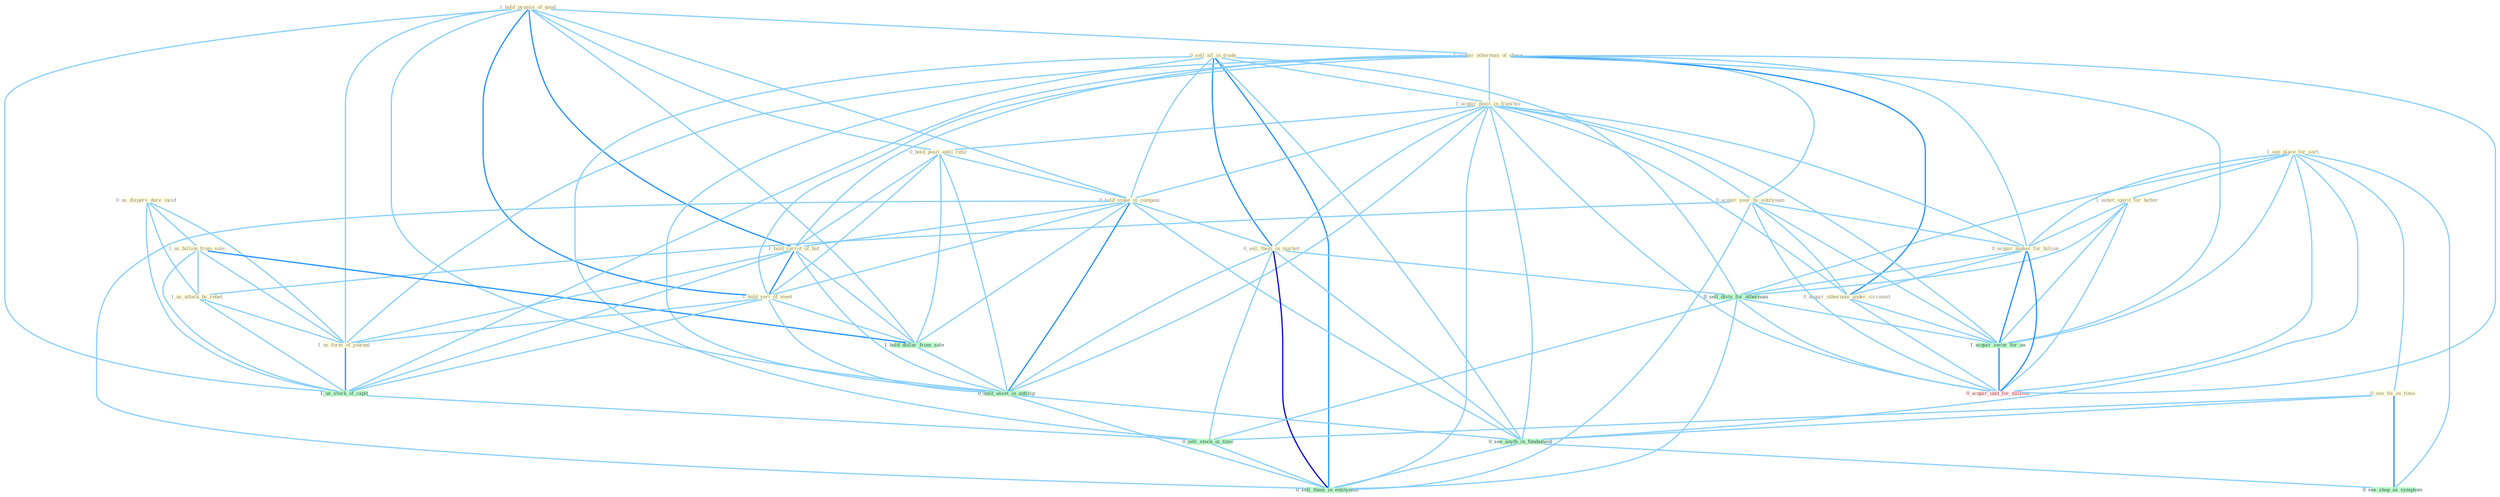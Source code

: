 Graph G{ 
    node
    [shape=polygon,style=filled,width=.5,height=.06,color="#BDFCC9",fixedsize=true,fontsize=4,
    fontcolor="#2f4f4f"];
    {node
    [color="#ffffe0", fontcolor="#8b7d6b"] "1_hold_promis_of_good " "0_sell_all_in_trade " "1_see_place_for_sort " "1_acquir_othernum_of_share " "0_us_dispers_dure_incid " "1_acquir_posit_in_franchis " "0_acquir_year_by_entitynam " "0_see_thi_as_time " "1_us_billion_from_sale " "1_us_attack_by_rebel " "0_hold_posit_until_retir " "0_hold_stake_in_compani " "1_hold_carrot_of_bid " "1_hold_seri_of_meet " "1_usher_spirit_for_better " "0_sell_them_in_market " "0_acquir_maker_for_billion " "0_acquir_othernum_under_circumst " "1_us_form_of_journal "}
{node [color="#fff0f5", fontcolor="#b22222"] "0_acquir_unit_for_million "}
edge [color="#B0E2FF"];

	"1_hold_promis_of_good " -- "1_acquir_othernum_of_share " [w="1", color="#87cefa" ];
	"1_hold_promis_of_good " -- "0_hold_posit_until_retir " [w="1", color="#87cefa" ];
	"1_hold_promis_of_good " -- "0_hold_stake_in_compani " [w="1", color="#87cefa" ];
	"1_hold_promis_of_good " -- "1_hold_carrot_of_bid " [w="2", color="#1e90ff" , len=0.8];
	"1_hold_promis_of_good " -- "1_hold_seri_of_meet " [w="2", color="#1e90ff" , len=0.8];
	"1_hold_promis_of_good " -- "1_us_form_of_journal " [w="1", color="#87cefa" ];
	"1_hold_promis_of_good " -- "1_us_stock_of_capit " [w="1", color="#87cefa" ];
	"1_hold_promis_of_good " -- "1_hold_dollar_from_sale " [w="1", color="#87cefa" ];
	"1_hold_promis_of_good " -- "0_hold_asset_in_anticip " [w="1", color="#87cefa" ];
	"0_sell_all_in_trade " -- "1_acquir_posit_in_franchis " [w="1", color="#87cefa" ];
	"0_sell_all_in_trade " -- "0_hold_stake_in_compani " [w="1", color="#87cefa" ];
	"0_sell_all_in_trade " -- "0_sell_them_in_market " [w="2", color="#1e90ff" , len=0.8];
	"0_sell_all_in_trade " -- "0_sell_divis_for_othernum " [w="1", color="#87cefa" ];
	"0_sell_all_in_trade " -- "0_hold_asset_in_anticip " [w="1", color="#87cefa" ];
	"0_sell_all_in_trade " -- "0_sell_stock_at_time " [w="1", color="#87cefa" ];
	"0_sell_all_in_trade " -- "0_see_anyth_in_fundament " [w="1", color="#87cefa" ];
	"0_sell_all_in_trade " -- "0_sell_them_in_entitynam " [w="2", color="#1e90ff" , len=0.8];
	"1_see_place_for_sort " -- "0_see_thi_as_time " [w="1", color="#87cefa" ];
	"1_see_place_for_sort " -- "1_usher_spirit_for_better " [w="1", color="#87cefa" ];
	"1_see_place_for_sort " -- "0_acquir_maker_for_billion " [w="1", color="#87cefa" ];
	"1_see_place_for_sort " -- "0_sell_divis_for_othernum " [w="1", color="#87cefa" ];
	"1_see_place_for_sort " -- "1_acquir_secur_for_an " [w="1", color="#87cefa" ];
	"1_see_place_for_sort " -- "0_see_anyth_in_fundament " [w="1", color="#87cefa" ];
	"1_see_place_for_sort " -- "0_acquir_unit_for_million " [w="1", color="#87cefa" ];
	"1_see_place_for_sort " -- "0_see_shop_as_symptom " [w="1", color="#87cefa" ];
	"1_acquir_othernum_of_share " -- "1_acquir_posit_in_franchis " [w="1", color="#87cefa" ];
	"1_acquir_othernum_of_share " -- "0_acquir_year_by_entitynam " [w="1", color="#87cefa" ];
	"1_acquir_othernum_of_share " -- "1_hold_carrot_of_bid " [w="1", color="#87cefa" ];
	"1_acquir_othernum_of_share " -- "1_hold_seri_of_meet " [w="1", color="#87cefa" ];
	"1_acquir_othernum_of_share " -- "0_acquir_maker_for_billion " [w="1", color="#87cefa" ];
	"1_acquir_othernum_of_share " -- "0_acquir_othernum_under_circumst " [w="2", color="#1e90ff" , len=0.8];
	"1_acquir_othernum_of_share " -- "1_us_form_of_journal " [w="1", color="#87cefa" ];
	"1_acquir_othernum_of_share " -- "1_acquir_secur_for_an " [w="1", color="#87cefa" ];
	"1_acquir_othernum_of_share " -- "1_us_stock_of_capit " [w="1", color="#87cefa" ];
	"1_acquir_othernum_of_share " -- "0_acquir_unit_for_million " [w="1", color="#87cefa" ];
	"0_us_dispers_dure_incid " -- "1_us_billion_from_sale " [w="1", color="#87cefa" ];
	"0_us_dispers_dure_incid " -- "1_us_attack_by_rebel " [w="1", color="#87cefa" ];
	"0_us_dispers_dure_incid " -- "1_us_form_of_journal " [w="1", color="#87cefa" ];
	"0_us_dispers_dure_incid " -- "1_us_stock_of_capit " [w="1", color="#87cefa" ];
	"1_acquir_posit_in_franchis " -- "0_acquir_year_by_entitynam " [w="1", color="#87cefa" ];
	"1_acquir_posit_in_franchis " -- "0_hold_posit_until_retir " [w="1", color="#87cefa" ];
	"1_acquir_posit_in_franchis " -- "0_hold_stake_in_compani " [w="1", color="#87cefa" ];
	"1_acquir_posit_in_franchis " -- "0_sell_them_in_market " [w="1", color="#87cefa" ];
	"1_acquir_posit_in_franchis " -- "0_acquir_maker_for_billion " [w="1", color="#87cefa" ];
	"1_acquir_posit_in_franchis " -- "0_acquir_othernum_under_circumst " [w="1", color="#87cefa" ];
	"1_acquir_posit_in_franchis " -- "1_acquir_secur_for_an " [w="1", color="#87cefa" ];
	"1_acquir_posit_in_franchis " -- "0_hold_asset_in_anticip " [w="1", color="#87cefa" ];
	"1_acquir_posit_in_franchis " -- "0_see_anyth_in_fundament " [w="1", color="#87cefa" ];
	"1_acquir_posit_in_franchis " -- "0_acquir_unit_for_million " [w="1", color="#87cefa" ];
	"1_acquir_posit_in_franchis " -- "0_sell_them_in_entitynam " [w="1", color="#87cefa" ];
	"0_acquir_year_by_entitynam " -- "1_us_attack_by_rebel " [w="1", color="#87cefa" ];
	"0_acquir_year_by_entitynam " -- "0_acquir_maker_for_billion " [w="1", color="#87cefa" ];
	"0_acquir_year_by_entitynam " -- "0_acquir_othernum_under_circumst " [w="1", color="#87cefa" ];
	"0_acquir_year_by_entitynam " -- "1_acquir_secur_for_an " [w="1", color="#87cefa" ];
	"0_acquir_year_by_entitynam " -- "0_acquir_unit_for_million " [w="1", color="#87cefa" ];
	"0_acquir_year_by_entitynam " -- "0_sell_them_in_entitynam " [w="1", color="#87cefa" ];
	"0_see_thi_as_time " -- "0_sell_stock_at_time " [w="1", color="#87cefa" ];
	"0_see_thi_as_time " -- "0_see_anyth_in_fundament " [w="1", color="#87cefa" ];
	"0_see_thi_as_time " -- "0_see_shop_as_symptom " [w="2", color="#1e90ff" , len=0.8];
	"1_us_billion_from_sale " -- "1_us_attack_by_rebel " [w="1", color="#87cefa" ];
	"1_us_billion_from_sale " -- "1_us_form_of_journal " [w="1", color="#87cefa" ];
	"1_us_billion_from_sale " -- "1_us_stock_of_capit " [w="1", color="#87cefa" ];
	"1_us_billion_from_sale " -- "1_hold_dollar_from_sale " [w="2", color="#1e90ff" , len=0.8];
	"1_us_attack_by_rebel " -- "1_us_form_of_journal " [w="1", color="#87cefa" ];
	"1_us_attack_by_rebel " -- "1_us_stock_of_capit " [w="1", color="#87cefa" ];
	"0_hold_posit_until_retir " -- "0_hold_stake_in_compani " [w="1", color="#87cefa" ];
	"0_hold_posit_until_retir " -- "1_hold_carrot_of_bid " [w="1", color="#87cefa" ];
	"0_hold_posit_until_retir " -- "1_hold_seri_of_meet " [w="1", color="#87cefa" ];
	"0_hold_posit_until_retir " -- "1_hold_dollar_from_sale " [w="1", color="#87cefa" ];
	"0_hold_posit_until_retir " -- "0_hold_asset_in_anticip " [w="1", color="#87cefa" ];
	"0_hold_stake_in_compani " -- "1_hold_carrot_of_bid " [w="1", color="#87cefa" ];
	"0_hold_stake_in_compani " -- "1_hold_seri_of_meet " [w="1", color="#87cefa" ];
	"0_hold_stake_in_compani " -- "0_sell_them_in_market " [w="1", color="#87cefa" ];
	"0_hold_stake_in_compani " -- "1_hold_dollar_from_sale " [w="1", color="#87cefa" ];
	"0_hold_stake_in_compani " -- "0_hold_asset_in_anticip " [w="2", color="#1e90ff" , len=0.8];
	"0_hold_stake_in_compani " -- "0_see_anyth_in_fundament " [w="1", color="#87cefa" ];
	"0_hold_stake_in_compani " -- "0_sell_them_in_entitynam " [w="1", color="#87cefa" ];
	"1_hold_carrot_of_bid " -- "1_hold_seri_of_meet " [w="2", color="#1e90ff" , len=0.8];
	"1_hold_carrot_of_bid " -- "1_us_form_of_journal " [w="1", color="#87cefa" ];
	"1_hold_carrot_of_bid " -- "1_us_stock_of_capit " [w="1", color="#87cefa" ];
	"1_hold_carrot_of_bid " -- "1_hold_dollar_from_sale " [w="1", color="#87cefa" ];
	"1_hold_carrot_of_bid " -- "0_hold_asset_in_anticip " [w="1", color="#87cefa" ];
	"1_hold_seri_of_meet " -- "1_us_form_of_journal " [w="1", color="#87cefa" ];
	"1_hold_seri_of_meet " -- "1_us_stock_of_capit " [w="1", color="#87cefa" ];
	"1_hold_seri_of_meet " -- "1_hold_dollar_from_sale " [w="1", color="#87cefa" ];
	"1_hold_seri_of_meet " -- "0_hold_asset_in_anticip " [w="1", color="#87cefa" ];
	"1_usher_spirit_for_better " -- "0_acquir_maker_for_billion " [w="1", color="#87cefa" ];
	"1_usher_spirit_for_better " -- "0_sell_divis_for_othernum " [w="1", color="#87cefa" ];
	"1_usher_spirit_for_better " -- "1_acquir_secur_for_an " [w="1", color="#87cefa" ];
	"1_usher_spirit_for_better " -- "0_acquir_unit_for_million " [w="1", color="#87cefa" ];
	"0_sell_them_in_market " -- "0_sell_divis_for_othernum " [w="1", color="#87cefa" ];
	"0_sell_them_in_market " -- "0_hold_asset_in_anticip " [w="1", color="#87cefa" ];
	"0_sell_them_in_market " -- "0_sell_stock_at_time " [w="1", color="#87cefa" ];
	"0_sell_them_in_market " -- "0_see_anyth_in_fundament " [w="1", color="#87cefa" ];
	"0_sell_them_in_market " -- "0_sell_them_in_entitynam " [w="3", color="#0000cd" , len=0.6];
	"0_acquir_maker_for_billion " -- "0_acquir_othernum_under_circumst " [w="1", color="#87cefa" ];
	"0_acquir_maker_for_billion " -- "0_sell_divis_for_othernum " [w="1", color="#87cefa" ];
	"0_acquir_maker_for_billion " -- "1_acquir_secur_for_an " [w="2", color="#1e90ff" , len=0.8];
	"0_acquir_maker_for_billion " -- "0_acquir_unit_for_million " [w="2", color="#1e90ff" , len=0.8];
	"0_acquir_othernum_under_circumst " -- "1_acquir_secur_for_an " [w="1", color="#87cefa" ];
	"0_acquir_othernum_under_circumst " -- "0_acquir_unit_for_million " [w="1", color="#87cefa" ];
	"1_us_form_of_journal " -- "1_us_stock_of_capit " [w="2", color="#1e90ff" , len=0.8];
	"0_sell_divis_for_othernum " -- "1_acquir_secur_for_an " [w="1", color="#87cefa" ];
	"0_sell_divis_for_othernum " -- "0_sell_stock_at_time " [w="1", color="#87cefa" ];
	"0_sell_divis_for_othernum " -- "0_acquir_unit_for_million " [w="1", color="#87cefa" ];
	"0_sell_divis_for_othernum " -- "0_sell_them_in_entitynam " [w="1", color="#87cefa" ];
	"1_acquir_secur_for_an " -- "0_acquir_unit_for_million " [w="2", color="#1e90ff" , len=0.8];
	"1_us_stock_of_capit " -- "0_sell_stock_at_time " [w="1", color="#87cefa" ];
	"1_hold_dollar_from_sale " -- "0_hold_asset_in_anticip " [w="1", color="#87cefa" ];
	"0_hold_asset_in_anticip " -- "0_see_anyth_in_fundament " [w="1", color="#87cefa" ];
	"0_hold_asset_in_anticip " -- "0_sell_them_in_entitynam " [w="1", color="#87cefa" ];
	"0_sell_stock_at_time " -- "0_sell_them_in_entitynam " [w="1", color="#87cefa" ];
	"0_see_anyth_in_fundament " -- "0_see_shop_as_symptom " [w="1", color="#87cefa" ];
	"0_see_anyth_in_fundament " -- "0_sell_them_in_entitynam " [w="1", color="#87cefa" ];
}
